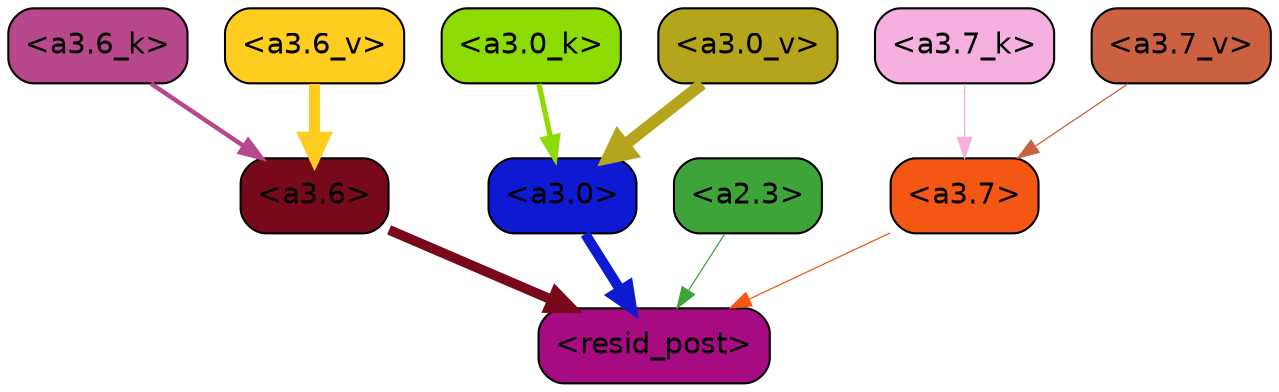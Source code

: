 strict digraph "" {
	graph [bgcolor=transparent,
		layout=dot,
		overlap=false,
		splines=true
	];
	"<a3.7>"	[color=black,
		fillcolor="#f35713",
		fontname=Helvetica,
		shape=box,
		style="filled, rounded"];
	"<resid_post>"	[color=black,
		fillcolor="#a70b82",
		fontname=Helvetica,
		shape=box,
		style="filled, rounded"];
	"<a3.7>" -> "<resid_post>"	[color="#f35713",
		penwidth=0.6];
	"<a3.6>"	[color=black,
		fillcolor="#77091b",
		fontname=Helvetica,
		shape=box,
		style="filled, rounded"];
	"<a3.6>" -> "<resid_post>"	[color="#77091b",
		penwidth=4.7534414529800415];
	"<a3.0>"	[color=black,
		fillcolor="#0e1ad1",
		fontname=Helvetica,
		shape=box,
		style="filled, rounded"];
	"<a3.0>" -> "<resid_post>"	[color="#0e1ad1",
		penwidth=4.898576855659485];
	"<a2.3>"	[color=black,
		fillcolor="#3ea439",
		fontname=Helvetica,
		shape=box,
		style="filled, rounded"];
	"<a2.3>" -> "<resid_post>"	[color="#3ea439",
		penwidth=0.6];
	"<a3.7_k>"	[color=black,
		fillcolor="#f5b0e0",
		fontname=Helvetica,
		shape=box,
		style="filled, rounded"];
	"<a3.7_k>" -> "<a3.7>"	[color="#f5b0e0",
		penwidth=0.6];
	"<a3.6_k>"	[color=black,
		fillcolor="#b7488c",
		fontname=Helvetica,
		shape=box,
		style="filled, rounded"];
	"<a3.6_k>" -> "<a3.6>"	[color="#b7488c",
		penwidth=2.13908451795578];
	"<a3.0_k>"	[color=black,
		fillcolor="#8cdb02",
		fontname=Helvetica,
		shape=box,
		style="filled, rounded"];
	"<a3.0_k>" -> "<a3.0>"	[color="#8cdb02",
		penwidth=2.520303964614868];
	"<a3.7_v>"	[color=black,
		fillcolor="#cb6140",
		fontname=Helvetica,
		shape=box,
		style="filled, rounded"];
	"<a3.7_v>" -> "<a3.7>"	[color="#cb6140",
		penwidth=0.6];
	"<a3.6_v>"	[color=black,
		fillcolor="#ffcc20",
		fontname=Helvetica,
		shape=box,
		style="filled, rounded"];
	"<a3.6_v>" -> "<a3.6>"	[color="#ffcc20",
		penwidth=5.297133803367615];
	"<a3.0_v>"	[color=black,
		fillcolor="#b5a51d",
		fontname=Helvetica,
		shape=box,
		style="filled, rounded"];
	"<a3.0_v>" -> "<a3.0>"	[color="#b5a51d",
		penwidth=5.680712580680847];
}
